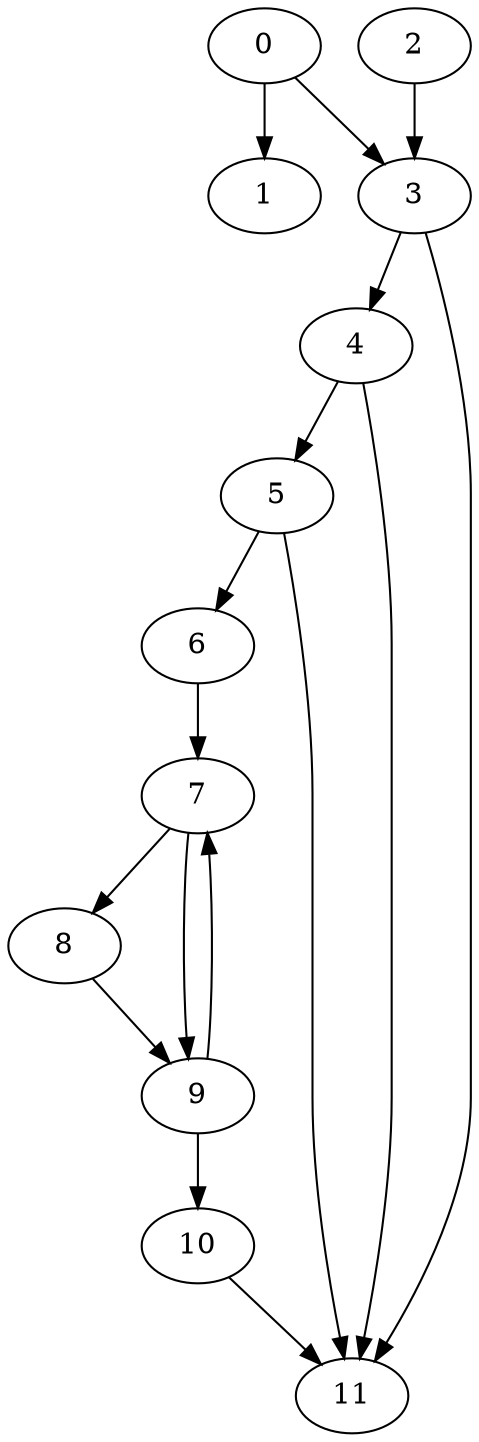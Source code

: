 digraph {
	0
	1
	2
	3
	4
	5
	6
	7
	8
	9
	10
	11
	0 -> 1
	5 -> 6
	7 -> 8
	7 -> 9
	8 -> 9
	3 -> 11
	4 -> 11
	5 -> 11
	10 -> 11
	3 -> 4
	4 -> 5
	6 -> 7
	9 -> 7
	9 -> 10
	0 -> 3
	2 -> 3
}

